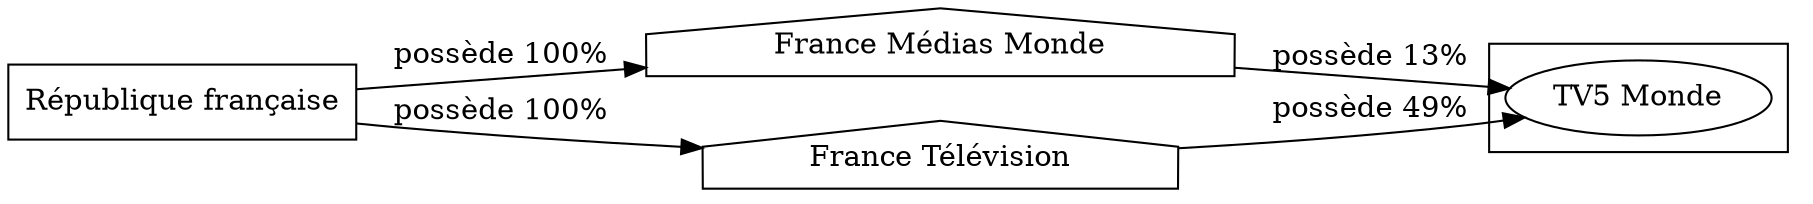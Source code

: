digraph {
  rankdir=LR;
  subgraph roots {
    
      "republique-francaise-128"[label="République française" shape=box]
    
  }

  
    "france-medias-monde-133"[label="France Médias Monde" shape=house]
  
    "france-television-134"[label="France Télévision" shape=house]
  

  subgraph clusterLeaves {
    
      "tv5-monde-140"[label="TV5 Monde"]
    
  }

  
    "france-medias-monde-133" -> "tv5-monde-140" [
      label="possède 13%"
    ]
  
    "republique-francaise-128" -> "france-medias-monde-133" [
      label="possède 100%"
    ]
  
    "france-television-134" -> "tv5-monde-140" [
      label="possède 49%"
    ]
  
    "republique-francaise-128" -> "france-television-134" [
      label="possède 100%"
    ]
  
}
